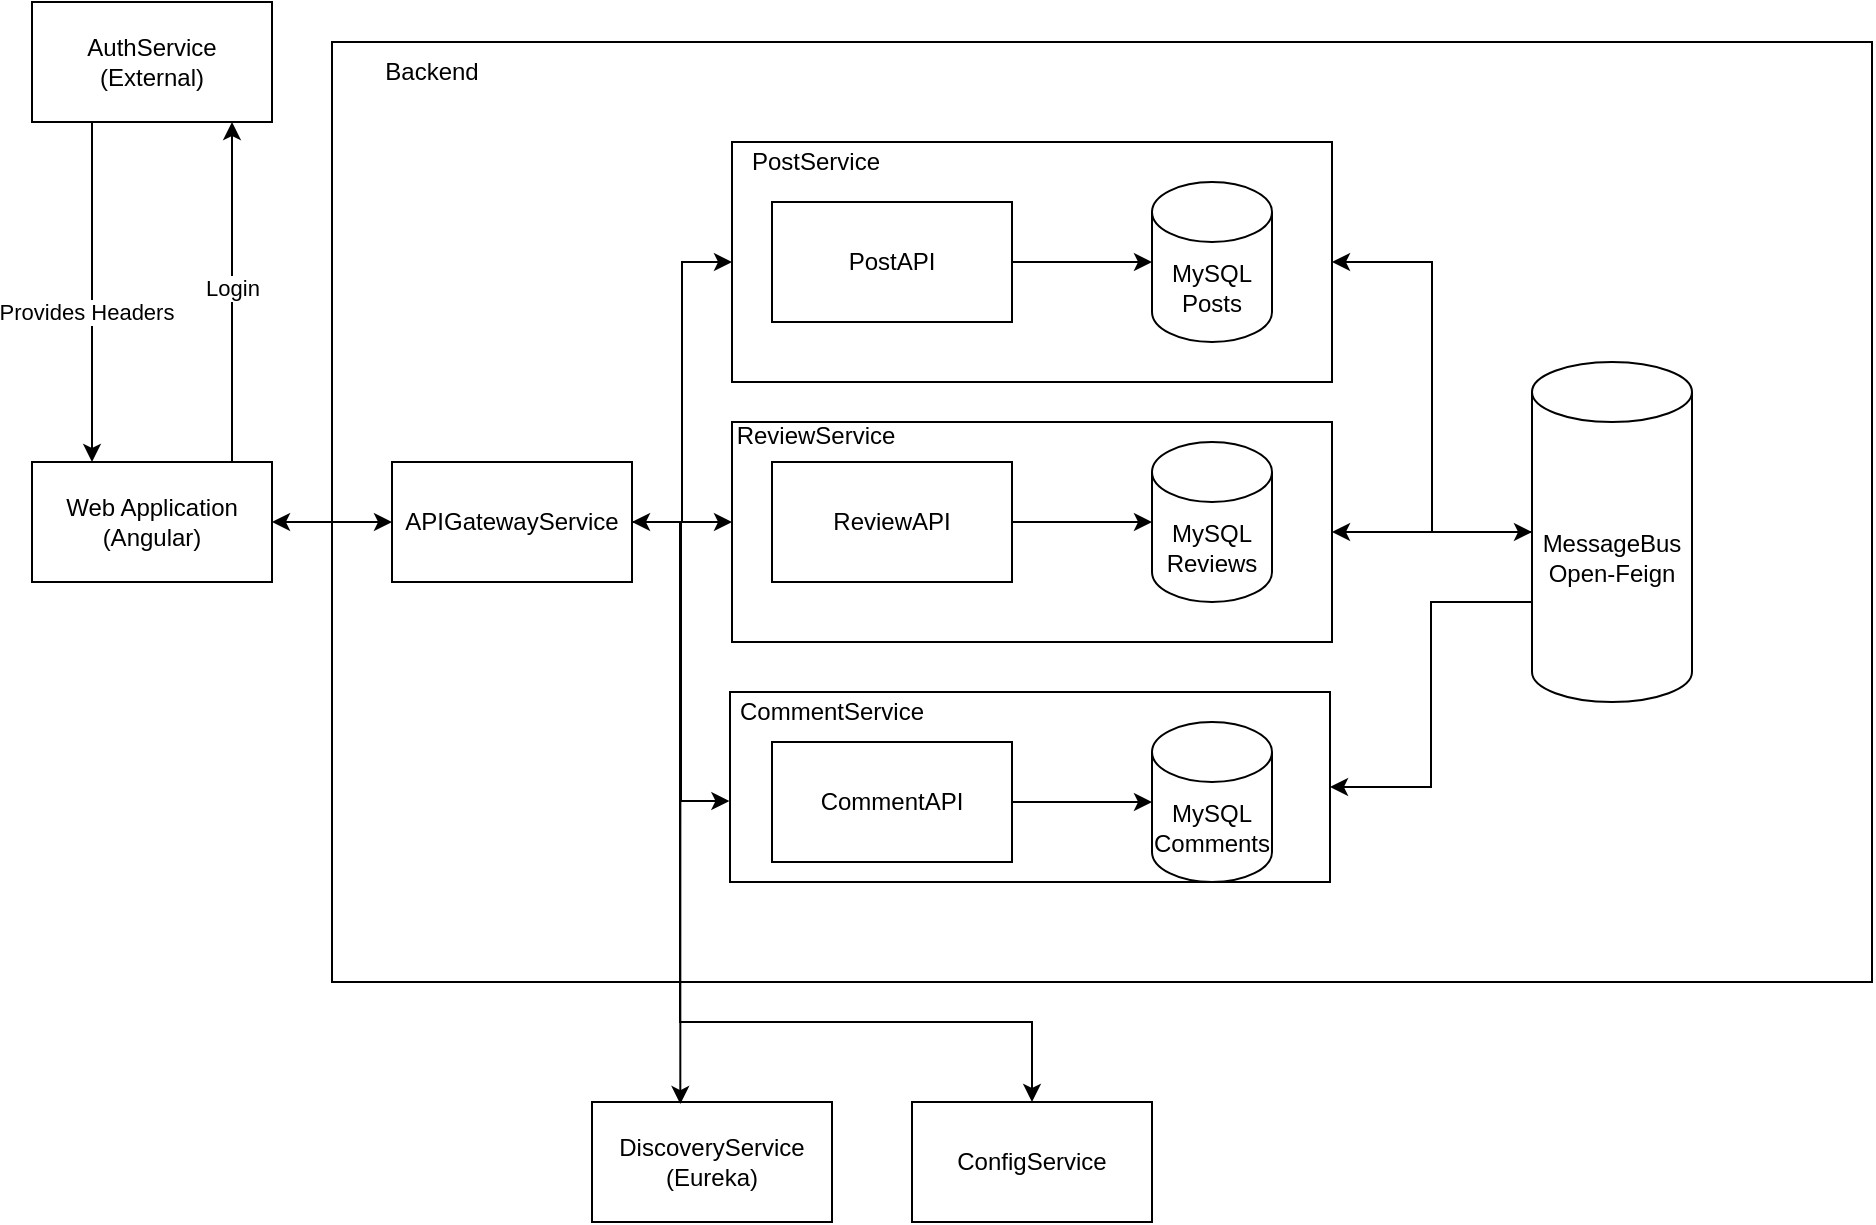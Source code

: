<mxfile version="22.0.2" type="device">
  <diagram name="Pagina-1" id="Af2GxlgzsYfftgxqkVeS">
    <mxGraphModel dx="1382" dy="973" grid="1" gridSize="10" guides="1" tooltips="1" connect="1" arrows="1" fold="1" page="1" pageScale="1" pageWidth="827" pageHeight="1169" math="0" shadow="0">
      <root>
        <mxCell id="0" />
        <mxCell id="1" parent="0" />
        <mxCell id="Ahilg75CwXbo_zg4Yy4V-36" value="" style="rounded=0;whiteSpace=wrap;html=1;" vertex="1" parent="1">
          <mxGeometry x="60" y="100" width="770" height="470" as="geometry" />
        </mxCell>
        <mxCell id="Ahilg75CwXbo_zg4Yy4V-23" value="" style="rounded=0;whiteSpace=wrap;html=1;" vertex="1" parent="1">
          <mxGeometry x="260" y="290" width="300" height="110" as="geometry" />
        </mxCell>
        <mxCell id="Ahilg75CwXbo_zg4Yy4V-22" value="&lt;p style=&quot;line-height: 120%;&quot;&gt;&lt;br&gt;&lt;/p&gt;" style="rounded=0;whiteSpace=wrap;html=1;align=left;" vertex="1" parent="1">
          <mxGeometry x="259" y="425" width="300" height="95" as="geometry" />
        </mxCell>
        <mxCell id="Ahilg75CwXbo_zg4Yy4V-21" value="" style="rounded=0;whiteSpace=wrap;html=1;" vertex="1" parent="1">
          <mxGeometry x="260" y="150" width="300" height="120" as="geometry" />
        </mxCell>
        <mxCell id="Ahilg75CwXbo_zg4Yy4V-3" style="edgeStyle=orthogonalEdgeStyle;rounded=0;orthogonalLoop=1;jettySize=auto;html=1;exitX=0.5;exitY=0;exitDx=0;exitDy=0;entryX=0.5;entryY=1;entryDx=0;entryDy=0;" edge="1" parent="1">
          <mxGeometry relative="1" as="geometry">
            <mxPoint x="10" y="310" as="sourcePoint" />
            <mxPoint x="10" y="140" as="targetPoint" />
          </mxGeometry>
        </mxCell>
        <mxCell id="Ahilg75CwXbo_zg4Yy4V-4" value="Login" style="edgeLabel;html=1;align=center;verticalAlign=middle;resizable=0;points=[];" vertex="1" connectable="0" parent="Ahilg75CwXbo_zg4Yy4V-3">
          <mxGeometry x="0.029" relative="1" as="geometry">
            <mxPoint as="offset" />
          </mxGeometry>
        </mxCell>
        <mxCell id="Ahilg75CwXbo_zg4Yy4V-41" style="edgeStyle=orthogonalEdgeStyle;rounded=0;orthogonalLoop=1;jettySize=auto;html=1;exitX=1;exitY=0.5;exitDx=0;exitDy=0;startArrow=classic;startFill=1;" edge="1" parent="1" source="Ahilg75CwXbo_zg4Yy4V-1" target="Ahilg75CwXbo_zg4Yy4V-40">
          <mxGeometry relative="1" as="geometry" />
        </mxCell>
        <mxCell id="Ahilg75CwXbo_zg4Yy4V-1" value="Web Application&lt;br&gt;(Angular)" style="rounded=0;whiteSpace=wrap;html=1;" vertex="1" parent="1">
          <mxGeometry x="-90" y="310" width="120" height="60" as="geometry" />
        </mxCell>
        <mxCell id="Ahilg75CwXbo_zg4Yy4V-5" style="edgeStyle=orthogonalEdgeStyle;rounded=0;orthogonalLoop=1;jettySize=auto;html=1;exitX=0.25;exitY=1;exitDx=0;exitDy=0;entryX=0.25;entryY=0;entryDx=0;entryDy=0;" edge="1" parent="1" source="Ahilg75CwXbo_zg4Yy4V-2" target="Ahilg75CwXbo_zg4Yy4V-1">
          <mxGeometry relative="1" as="geometry" />
        </mxCell>
        <mxCell id="Ahilg75CwXbo_zg4Yy4V-6" value="Provides Headers" style="edgeLabel;html=1;align=center;verticalAlign=middle;resizable=0;points=[];" vertex="1" connectable="0" parent="Ahilg75CwXbo_zg4Yy4V-5">
          <mxGeometry x="0.114" y="-3" relative="1" as="geometry">
            <mxPoint as="offset" />
          </mxGeometry>
        </mxCell>
        <mxCell id="Ahilg75CwXbo_zg4Yy4V-2" value="AuthService&lt;br&gt;(External)" style="rounded=0;whiteSpace=wrap;html=1;" vertex="1" parent="1">
          <mxGeometry x="-90" y="80" width="120" height="60" as="geometry" />
        </mxCell>
        <mxCell id="Ahilg75CwXbo_zg4Yy4V-13" style="edgeStyle=orthogonalEdgeStyle;rounded=0;orthogonalLoop=1;jettySize=auto;html=1;exitX=1;exitY=0.5;exitDx=0;exitDy=0;" edge="1" parent="1" source="Ahilg75CwXbo_zg4Yy4V-7" target="Ahilg75CwXbo_zg4Yy4V-12">
          <mxGeometry relative="1" as="geometry" />
        </mxCell>
        <mxCell id="Ahilg75CwXbo_zg4Yy4V-7" value="PostAPI" style="rounded=0;whiteSpace=wrap;html=1;" vertex="1" parent="1">
          <mxGeometry x="280" y="180" width="120" height="60" as="geometry" />
        </mxCell>
        <mxCell id="Ahilg75CwXbo_zg4Yy4V-14" style="edgeStyle=orthogonalEdgeStyle;rounded=0;orthogonalLoop=1;jettySize=auto;html=1;exitX=1;exitY=0.5;exitDx=0;exitDy=0;" edge="1" parent="1" source="Ahilg75CwXbo_zg4Yy4V-8" target="Ahilg75CwXbo_zg4Yy4V-11">
          <mxGeometry relative="1" as="geometry" />
        </mxCell>
        <mxCell id="Ahilg75CwXbo_zg4Yy4V-8" value="ReviewAPI" style="rounded=0;whiteSpace=wrap;html=1;" vertex="1" parent="1">
          <mxGeometry x="280" y="310" width="120" height="60" as="geometry" />
        </mxCell>
        <mxCell id="Ahilg75CwXbo_zg4Yy4V-9" value="CommentAPI" style="rounded=0;whiteSpace=wrap;html=1;" vertex="1" parent="1">
          <mxGeometry x="280" y="450" width="120" height="60" as="geometry" />
        </mxCell>
        <mxCell id="Ahilg75CwXbo_zg4Yy4V-10" value="MySQL&lt;br&gt;Comments" style="shape=cylinder3;whiteSpace=wrap;html=1;boundedLbl=1;backgroundOutline=1;size=15;" vertex="1" parent="1">
          <mxGeometry x="470" y="440" width="60" height="80" as="geometry" />
        </mxCell>
        <mxCell id="Ahilg75CwXbo_zg4Yy4V-11" value="MySQL&lt;br&gt;Reviews" style="shape=cylinder3;whiteSpace=wrap;html=1;boundedLbl=1;backgroundOutline=1;size=15;" vertex="1" parent="1">
          <mxGeometry x="470" y="300" width="60" height="80" as="geometry" />
        </mxCell>
        <mxCell id="Ahilg75CwXbo_zg4Yy4V-12" value="MySQL&lt;br&gt;Posts" style="shape=cylinder3;whiteSpace=wrap;html=1;boundedLbl=1;backgroundOutline=1;size=15;" vertex="1" parent="1">
          <mxGeometry x="470" y="170" width="60" height="80" as="geometry" />
        </mxCell>
        <mxCell id="Ahilg75CwXbo_zg4Yy4V-15" style="edgeStyle=orthogonalEdgeStyle;rounded=0;orthogonalLoop=1;jettySize=auto;html=1;exitX=1;exitY=0.5;exitDx=0;exitDy=0;entryX=0;entryY=0.5;entryDx=0;entryDy=0;entryPerimeter=0;" edge="1" parent="1" source="Ahilg75CwXbo_zg4Yy4V-9" target="Ahilg75CwXbo_zg4Yy4V-10">
          <mxGeometry relative="1" as="geometry" />
        </mxCell>
        <mxCell id="Ahilg75CwXbo_zg4Yy4V-25" value="ReviewService" style="text;html=1;strokeColor=none;fillColor=none;align=center;verticalAlign=middle;whiteSpace=wrap;rounded=0;" vertex="1" parent="1">
          <mxGeometry x="262" y="292" width="80" height="10" as="geometry" />
        </mxCell>
        <mxCell id="Ahilg75CwXbo_zg4Yy4V-28" value="PostService" style="text;html=1;strokeColor=none;fillColor=none;align=center;verticalAlign=middle;whiteSpace=wrap;rounded=0;" vertex="1" parent="1">
          <mxGeometry x="262" y="155" width="80" height="10" as="geometry" />
        </mxCell>
        <mxCell id="Ahilg75CwXbo_zg4Yy4V-29" value="CommentService" style="text;html=1;strokeColor=none;fillColor=none;align=center;verticalAlign=middle;whiteSpace=wrap;rounded=0;" vertex="1" parent="1">
          <mxGeometry x="270" y="430" width="80" height="10" as="geometry" />
        </mxCell>
        <mxCell id="Ahilg75CwXbo_zg4Yy4V-31" style="edgeStyle=orthogonalEdgeStyle;rounded=0;orthogonalLoop=1;jettySize=auto;html=1;exitX=0;exitY=0.5;exitDx=0;exitDy=0;exitPerimeter=0;entryX=1;entryY=0.5;entryDx=0;entryDy=0;" edge="1" parent="1" source="Ahilg75CwXbo_zg4Yy4V-30" target="Ahilg75CwXbo_zg4Yy4V-23">
          <mxGeometry relative="1" as="geometry" />
        </mxCell>
        <mxCell id="Ahilg75CwXbo_zg4Yy4V-32" style="edgeStyle=orthogonalEdgeStyle;rounded=0;orthogonalLoop=1;jettySize=auto;html=1;exitX=0;exitY=0.5;exitDx=0;exitDy=0;exitPerimeter=0;entryX=1;entryY=0.5;entryDx=0;entryDy=0;startArrow=classic;startFill=1;" edge="1" parent="1" source="Ahilg75CwXbo_zg4Yy4V-30" target="Ahilg75CwXbo_zg4Yy4V-21">
          <mxGeometry relative="1" as="geometry" />
        </mxCell>
        <mxCell id="Ahilg75CwXbo_zg4Yy4V-33" style="edgeStyle=orthogonalEdgeStyle;rounded=0;orthogonalLoop=1;jettySize=auto;html=1;exitX=0;exitY=0;exitDx=0;exitDy=120;exitPerimeter=0;entryX=1;entryY=0.5;entryDx=0;entryDy=0;startArrow=none;startFill=0;" edge="1" parent="1" source="Ahilg75CwXbo_zg4Yy4V-30" target="Ahilg75CwXbo_zg4Yy4V-22">
          <mxGeometry relative="1" as="geometry" />
        </mxCell>
        <mxCell id="Ahilg75CwXbo_zg4Yy4V-30" value="MessageBus&lt;br&gt;Open-Feign" style="shape=cylinder3;whiteSpace=wrap;html=1;boundedLbl=1;backgroundOutline=1;size=15;" vertex="1" parent="1">
          <mxGeometry x="660" y="260" width="80" height="170" as="geometry" />
        </mxCell>
        <mxCell id="Ahilg75CwXbo_zg4Yy4V-34" value="DiscoveryService&lt;br&gt;(Eureka)" style="rounded=0;whiteSpace=wrap;html=1;" vertex="1" parent="1">
          <mxGeometry x="190" y="630" width="120" height="60" as="geometry" />
        </mxCell>
        <mxCell id="Ahilg75CwXbo_zg4Yy4V-35" value="ConfigService" style="rounded=0;whiteSpace=wrap;html=1;" vertex="1" parent="1">
          <mxGeometry x="350" y="630" width="120" height="60" as="geometry" />
        </mxCell>
        <mxCell id="Ahilg75CwXbo_zg4Yy4V-37" value="Backend" style="text;html=1;strokeColor=none;fillColor=none;align=center;verticalAlign=middle;whiteSpace=wrap;rounded=0;" vertex="1" parent="1">
          <mxGeometry x="80" y="100" width="60" height="30" as="geometry" />
        </mxCell>
        <mxCell id="Ahilg75CwXbo_zg4Yy4V-42" style="edgeStyle=orthogonalEdgeStyle;rounded=0;orthogonalLoop=1;jettySize=auto;html=1;exitX=1;exitY=0.5;exitDx=0;exitDy=0;" edge="1" parent="1" source="Ahilg75CwXbo_zg4Yy4V-40">
          <mxGeometry relative="1" as="geometry">
            <mxPoint x="260" y="340" as="targetPoint" />
          </mxGeometry>
        </mxCell>
        <mxCell id="Ahilg75CwXbo_zg4Yy4V-43" style="edgeStyle=orthogonalEdgeStyle;rounded=0;orthogonalLoop=1;jettySize=auto;html=1;exitX=1;exitY=0.5;exitDx=0;exitDy=0;entryX=0;entryY=0.5;entryDx=0;entryDy=0;" edge="1" parent="1" source="Ahilg75CwXbo_zg4Yy4V-40" target="Ahilg75CwXbo_zg4Yy4V-21">
          <mxGeometry relative="1" as="geometry" />
        </mxCell>
        <mxCell id="Ahilg75CwXbo_zg4Yy4V-47" style="edgeStyle=orthogonalEdgeStyle;rounded=0;orthogonalLoop=1;jettySize=auto;html=1;exitX=1;exitY=0.5;exitDx=0;exitDy=0;entryX=0.5;entryY=0;entryDx=0;entryDy=0;" edge="1" parent="1" target="Ahilg75CwXbo_zg4Yy4V-35">
          <mxGeometry relative="1" as="geometry">
            <mxPoint x="234" y="340" as="sourcePoint" />
            <mxPoint x="434" y="630" as="targetPoint" />
            <Array as="points">
              <mxPoint x="234" y="590" />
              <mxPoint x="410" y="590" />
            </Array>
          </mxGeometry>
        </mxCell>
        <mxCell id="Ahilg75CwXbo_zg4Yy4V-40" value="APIGatewayService" style="rounded=0;whiteSpace=wrap;html=1;" vertex="1" parent="1">
          <mxGeometry x="90" y="310" width="120" height="60" as="geometry" />
        </mxCell>
        <mxCell id="Ahilg75CwXbo_zg4Yy4V-44" style="edgeStyle=orthogonalEdgeStyle;rounded=0;orthogonalLoop=1;jettySize=auto;html=1;exitX=1;exitY=0.5;exitDx=0;exitDy=0;entryX=-0.001;entryY=0.574;entryDx=0;entryDy=0;entryPerimeter=0;startArrow=classic;startFill=1;" edge="1" parent="1" source="Ahilg75CwXbo_zg4Yy4V-40" target="Ahilg75CwXbo_zg4Yy4V-22">
          <mxGeometry relative="1" as="geometry" />
        </mxCell>
        <mxCell id="Ahilg75CwXbo_zg4Yy4V-45" style="edgeStyle=orthogonalEdgeStyle;rounded=0;orthogonalLoop=1;jettySize=auto;html=1;exitX=1;exitY=0.5;exitDx=0;exitDy=0;entryX=0.368;entryY=0.017;entryDx=0;entryDy=0;entryPerimeter=0;" edge="1" parent="1" source="Ahilg75CwXbo_zg4Yy4V-40" target="Ahilg75CwXbo_zg4Yy4V-34">
          <mxGeometry relative="1" as="geometry" />
        </mxCell>
      </root>
    </mxGraphModel>
  </diagram>
</mxfile>
